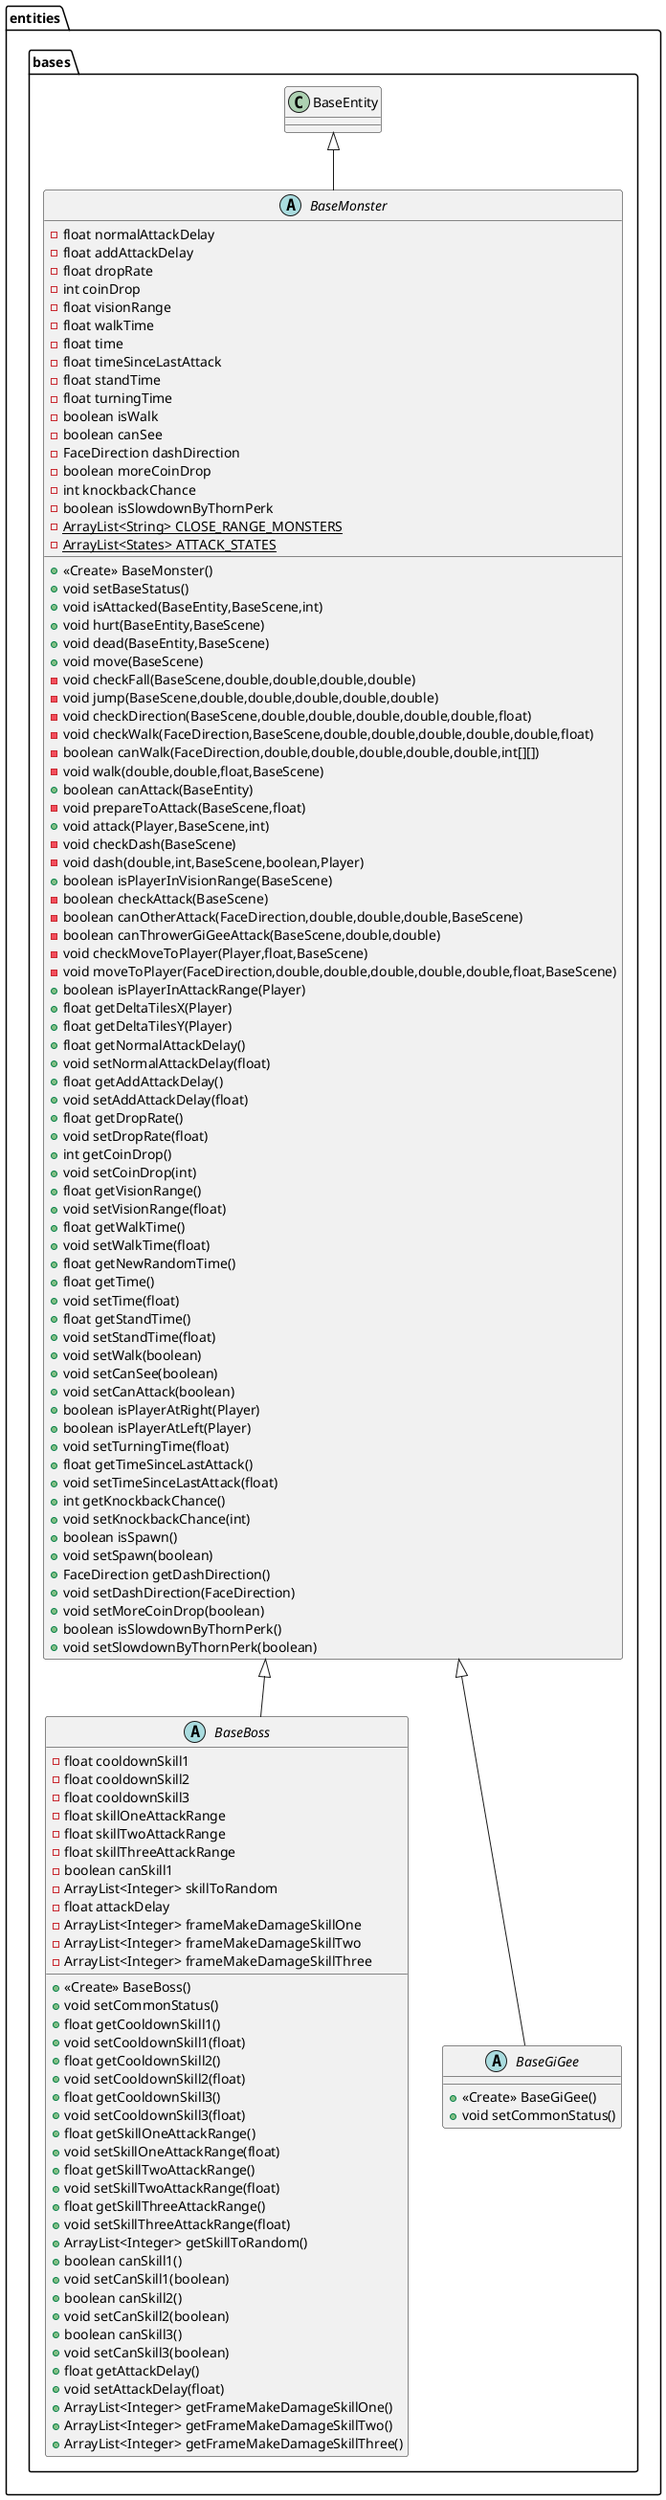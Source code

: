 @startuml
abstract class entities.bases.BaseBoss {
- float cooldownSkill1
- float cooldownSkill2
- float cooldownSkill3
- float skillOneAttackRange
- float skillTwoAttackRange
- float skillThreeAttackRange
- boolean canSkill1
- ArrayList<Integer> skillToRandom
- float attackDelay
- ArrayList<Integer> frameMakeDamageSkillOne
- ArrayList<Integer> frameMakeDamageSkillTwo
- ArrayList<Integer> frameMakeDamageSkillThree
+ <<Create>> BaseBoss()
+ void setCommonStatus()
+ float getCooldownSkill1()
+ void setCooldownSkill1(float)
+ float getCooldownSkill2()
+ void setCooldownSkill2(float)
+ float getCooldownSkill3()
+ void setCooldownSkill3(float)
+ float getSkillOneAttackRange()
+ void setSkillOneAttackRange(float)
+ float getSkillTwoAttackRange()
+ void setSkillTwoAttackRange(float)
+ float getSkillThreeAttackRange()
+ void setSkillThreeAttackRange(float)
+ ArrayList<Integer> getSkillToRandom()
+ boolean canSkill1()
+ void setCanSkill1(boolean)
+ boolean canSkill2()
+ void setCanSkill2(boolean)
+ boolean canSkill3()
+ void setCanSkill3(boolean)
+ float getAttackDelay()
+ void setAttackDelay(float)
+ ArrayList<Integer> getFrameMakeDamageSkillOne()
+ ArrayList<Integer> getFrameMakeDamageSkillTwo()
+ ArrayList<Integer> getFrameMakeDamageSkillThree()
}


abstract class entities.bases.BaseMonster {
- float normalAttackDelay
- float addAttackDelay
- float dropRate
- int coinDrop
- float visionRange
- float walkTime
- float time
- float timeSinceLastAttack
- float standTime
- float turningTime
- boolean isWalk
- boolean canSee
- FaceDirection dashDirection
- boolean moreCoinDrop
- int knockbackChance
- boolean isSlowdownByThornPerk
- {static} ArrayList<String> CLOSE_RANGE_MONSTERS
- {static} ArrayList<States> ATTACK_STATES
+ <<Create>> BaseMonster()
+ void setBaseStatus()
+ void isAttacked(BaseEntity,BaseScene,int)
+ void hurt(BaseEntity,BaseScene)
+ void dead(BaseEntity,BaseScene)
+ void move(BaseScene)
- void checkFall(BaseScene,double,double,double,double)
- void jump(BaseScene,double,double,double,double,double)
- void checkDirection(BaseScene,double,double,double,double,double,float)
- void checkWalk(FaceDirection,BaseScene,double,double,double,double,double,float)
- boolean canWalk(FaceDirection,double,double,double,double,double,int[][])
- void walk(double,double,float,BaseScene)
+ boolean canAttack(BaseEntity)
- void prepareToAttack(BaseScene,float)
+ void attack(Player,BaseScene,int)
- void checkDash(BaseScene)
- void dash(double,int,BaseScene,boolean,Player)
+ boolean isPlayerInVisionRange(BaseScene)
- boolean checkAttack(BaseScene)
- boolean canOtherAttack(FaceDirection,double,double,double,BaseScene)
- boolean canThrowerGiGeeAttack(BaseScene,double,double)
- void checkMoveToPlayer(Player,float,BaseScene)
- void moveToPlayer(FaceDirection,double,double,double,double,double,float,BaseScene)
+ boolean isPlayerInAttackRange(Player)
+ float getDeltaTilesX(Player)
+ float getDeltaTilesY(Player)
+ float getNormalAttackDelay()
+ void setNormalAttackDelay(float)
+ float getAddAttackDelay()
+ void setAddAttackDelay(float)
+ float getDropRate()
+ void setDropRate(float)
+ int getCoinDrop()
+ void setCoinDrop(int)
+ float getVisionRange()
+ void setVisionRange(float)
+ float getWalkTime()
+ void setWalkTime(float)
+ float getNewRandomTime()
+ float getTime()
+ void setTime(float)
+ float getStandTime()
+ void setStandTime(float)
+ void setWalk(boolean)
+ void setCanSee(boolean)
+ void setCanAttack(boolean)
+ boolean isPlayerAtRight(Player)
+ boolean isPlayerAtLeft(Player)
+ void setTurningTime(float)
+ float getTimeSinceLastAttack()
+ void setTimeSinceLastAttack(float)
+ int getKnockbackChance()
+ void setKnockbackChance(int)
+ boolean isSpawn()
+ void setSpawn(boolean)
+ FaceDirection getDashDirection()
+ void setDashDirection(FaceDirection)
+ void setMoreCoinDrop(boolean)
+ boolean isSlowdownByThornPerk()
+ void setSlowdownByThornPerk(boolean)
}


abstract class entities.bases.BaseGiGee {
+ <<Create>> BaseGiGee()
+ void setCommonStatus()
}



entities.bases.BaseMonster <|-- entities.bases.BaseBoss
entities.bases.BaseEntity <|-- entities.bases.BaseMonster
entities.bases.BaseMonster <|-- entities.bases.BaseGiGee
@enduml